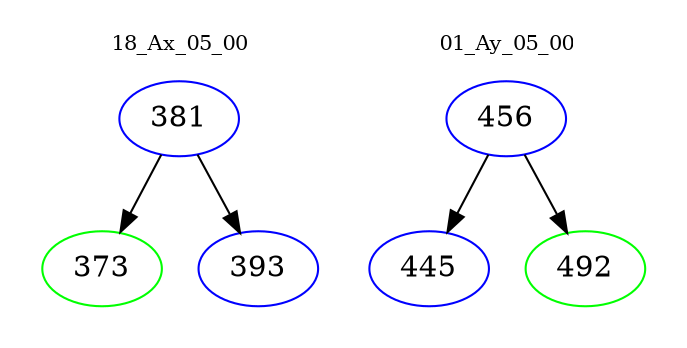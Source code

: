 digraph{
subgraph cluster_0 {
color = white
label = "18_Ax_05_00";
fontsize=10;
T0_381 [label="381", color="blue"]
T0_381 -> T0_373 [color="black"]
T0_373 [label="373", color="green"]
T0_381 -> T0_393 [color="black"]
T0_393 [label="393", color="blue"]
}
subgraph cluster_1 {
color = white
label = "01_Ay_05_00";
fontsize=10;
T1_456 [label="456", color="blue"]
T1_456 -> T1_445 [color="black"]
T1_445 [label="445", color="blue"]
T1_456 -> T1_492 [color="black"]
T1_492 [label="492", color="green"]
}
}
